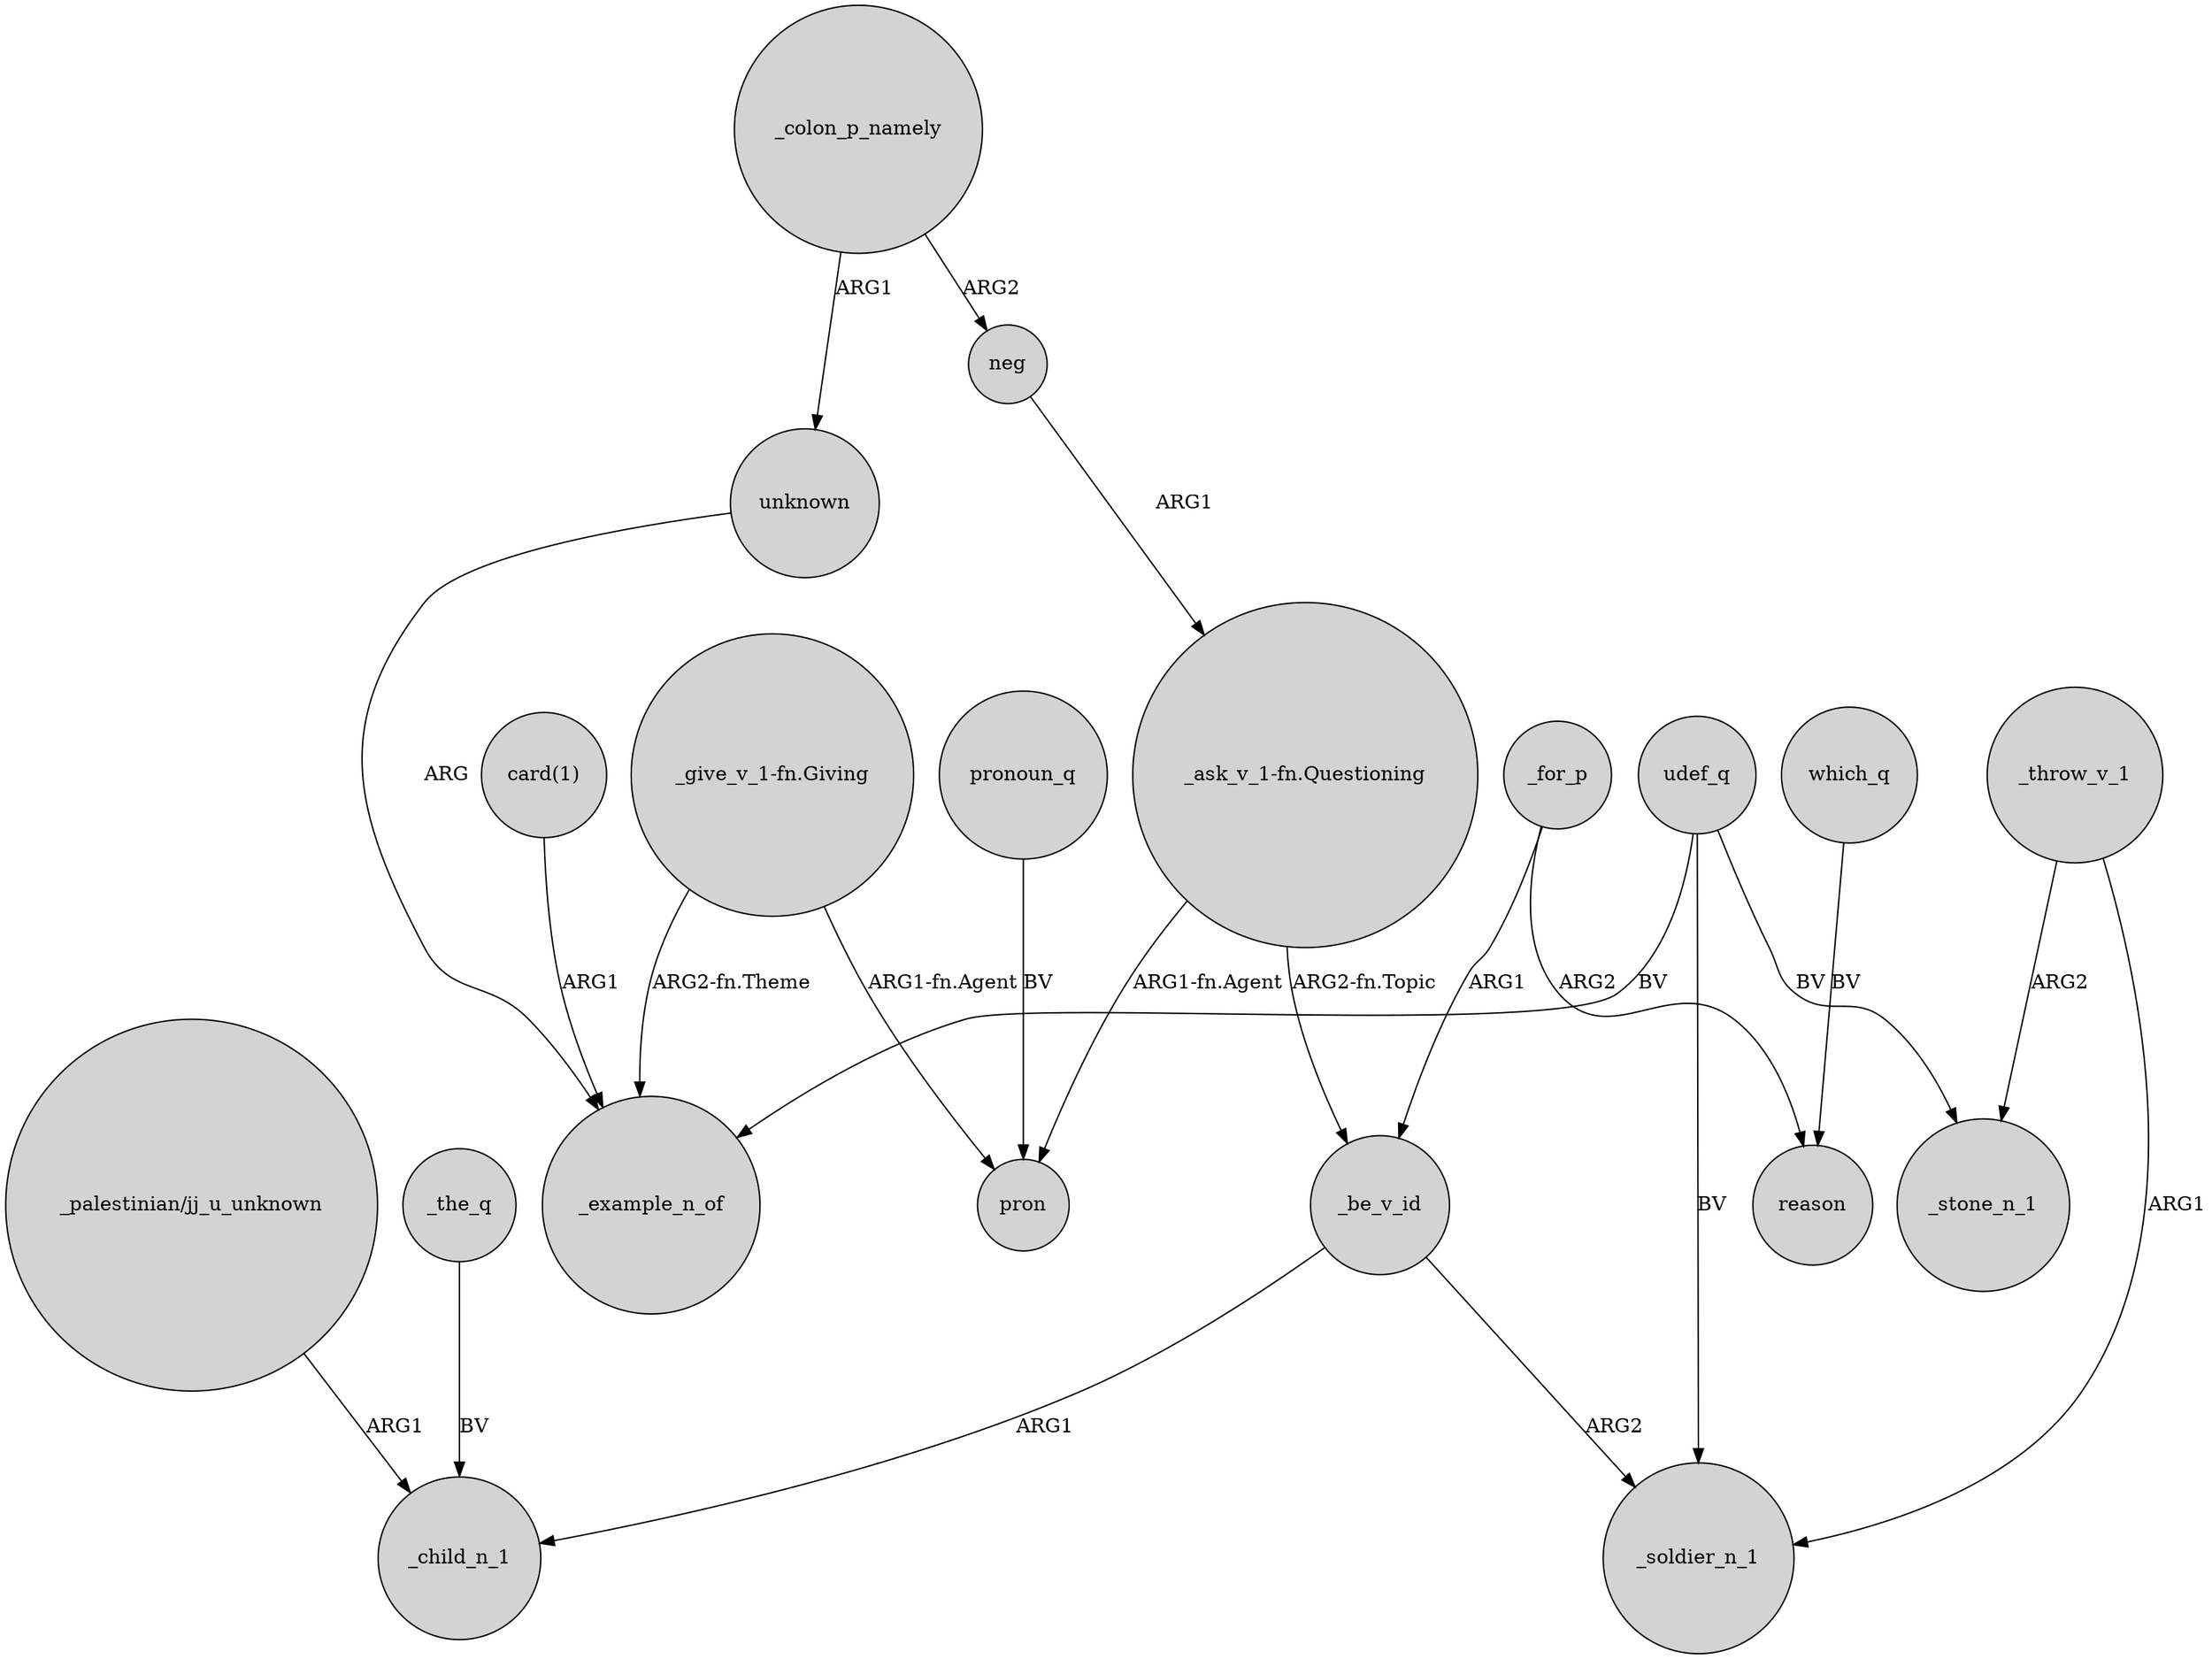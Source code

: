 digraph {
	node [shape=circle style=filled]
	"_palestinian/jj_u_unknown" -> _child_n_1 [label=ARG1]
	neg -> "_ask_v_1-fn.Questioning" [label=ARG1]
	_be_v_id -> _child_n_1 [label=ARG1]
	_for_p -> reason [label=ARG2]
	udef_q -> _example_n_of [label=BV]
	_throw_v_1 -> _soldier_n_1 [label=ARG1]
	"_give_v_1-fn.Giving" -> pron [label="ARG1-fn.Agent"]
	_the_q -> _child_n_1 [label=BV]
	"_give_v_1-fn.Giving" -> _example_n_of [label="ARG2-fn.Theme"]
	which_q -> reason [label=BV]
	pronoun_q -> pron [label=BV]
	_colon_p_namely -> unknown [label=ARG1]
	_throw_v_1 -> _stone_n_1 [label=ARG2]
	_for_p -> _be_v_id [label=ARG1]
	"_ask_v_1-fn.Questioning" -> pron [label="ARG1-fn.Agent"]
	"card(1)" -> _example_n_of [label=ARG1]
	unknown -> _example_n_of [label=ARG]
	udef_q -> _stone_n_1 [label=BV]
	_colon_p_namely -> neg [label=ARG2]
	_be_v_id -> _soldier_n_1 [label=ARG2]
	"_ask_v_1-fn.Questioning" -> _be_v_id [label="ARG2-fn.Topic"]
	udef_q -> _soldier_n_1 [label=BV]
}
